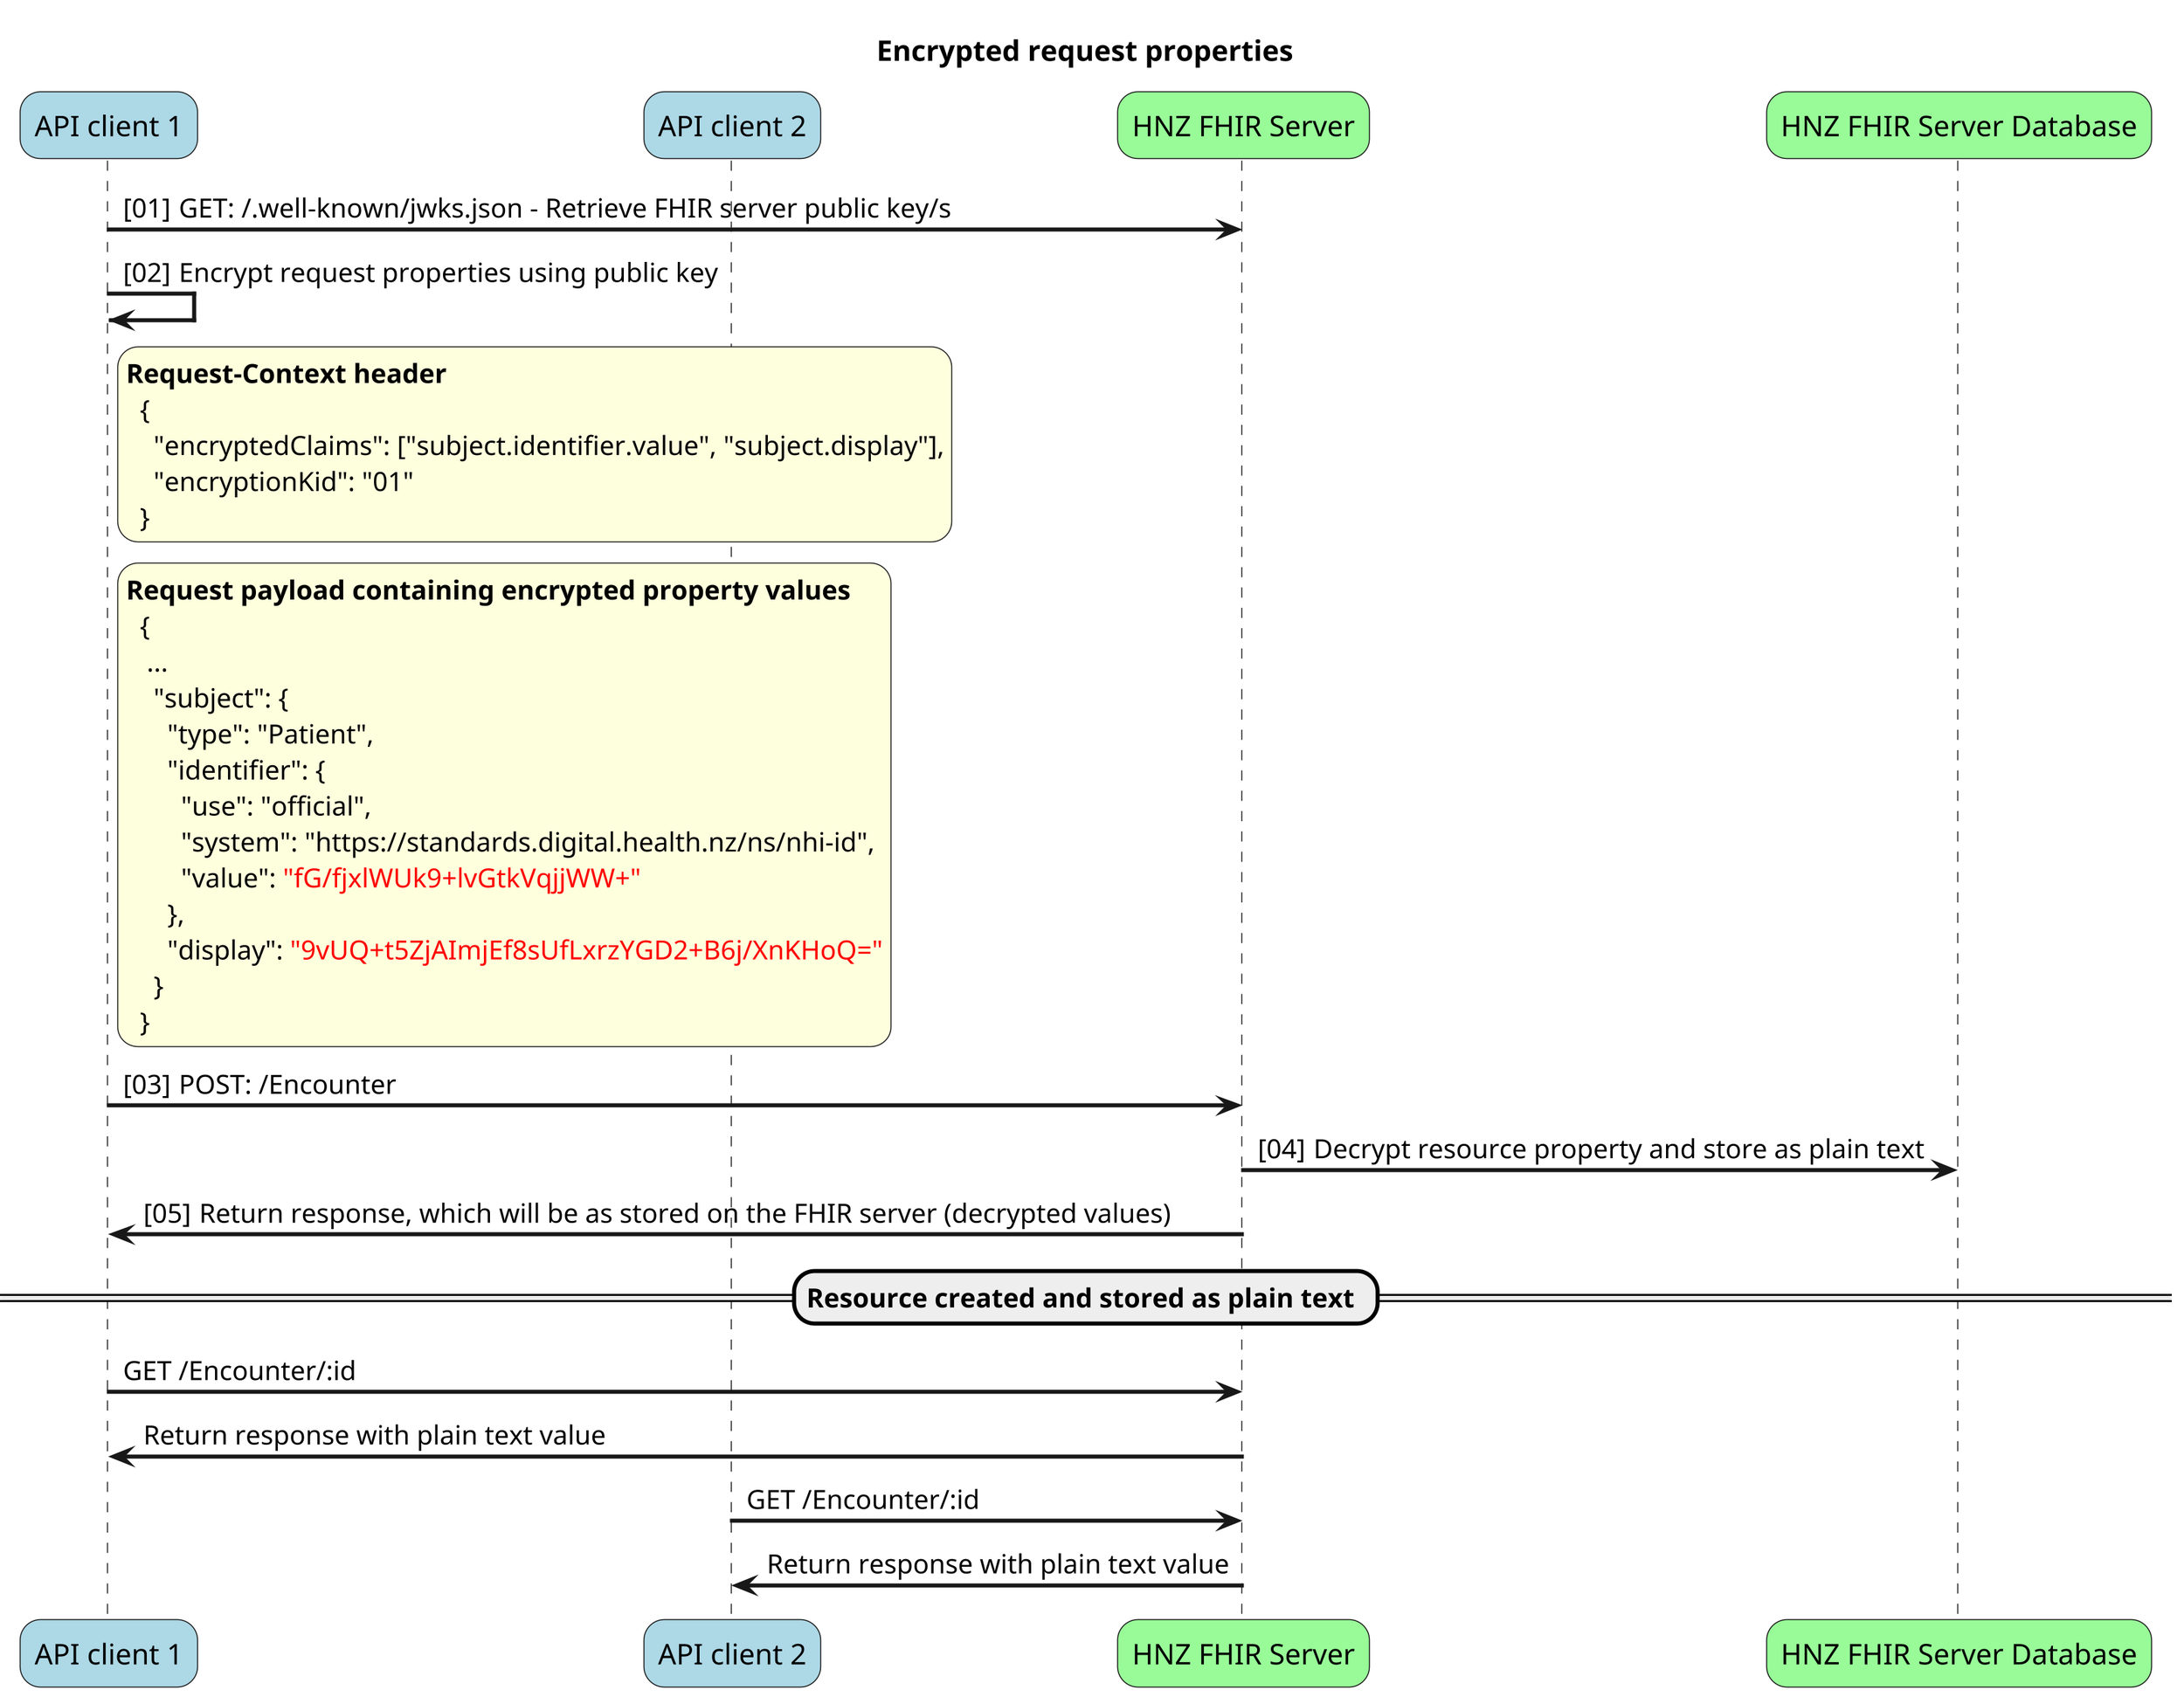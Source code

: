 @startuml Encrypted request properties

title "Encrypted request properties"

autonumber "[00]"
skinparam BoxPadding 10
skinparam sequenceStyle uml2

skinparam ParticipantPadding 5
skinparam roundcorner 20
skinparam sequenceArrowThickness 2

skinparam SequenceGroupBodyBackgroundColor #FFFFFF90
skinparam responseMessageBelowArrow true


skinparam dpi 300
scale max 1024*1800

participant "API client 1" as client1 #LightBlue
participant "API client 2" as client2 #LightBlue
participant "HNZ FHIR Server" as server #PaleGreen
participant "HNZ FHIR Server Database" as db #PaleGreen

client1 -> server: GET: /.well-known/jwks.json - Retrieve FHIR server public key/s
client1 -> client1: Encrypt request properties using public key

rnote right client1
**Request-Context header**
  {
    "encryptedClaims": ["subject.identifier.value", "subject.display"],
    "encryptionKid": "01"
  }
end note

rnote right client1
**Request payload containing encrypted property values**
  {
   ...
    "subject": {
      "type": "Patient",
      "identifier": {
        "use": "official",
        "system": "https://standards.digital.health.nz/ns/nhi-id",
        "value": <font color="red">"fG/fjxlWUk9+lvGtkVqjjWW+"</font>
      },
      "display": <font color="red">"9vUQ+t5ZjAImjEf8sUfLxrzYGD2+B6j/XnKHoQ="</font>
    }
  }
end note

client1 -> server: POST: /Encounter
server -> db: Decrypt resource property and store as plain text
server -> client1: Return response, which will be as stored on the FHIR server (decrypted values)

autonumber stop

== Resource created and stored as plain text ==


client1 -> server: GET /Encounter/:id
server -> client1: Return response with plain text value

client2 -> server: GET /Encounter/:id
server -> client2: Return response with plain text value

@enduml